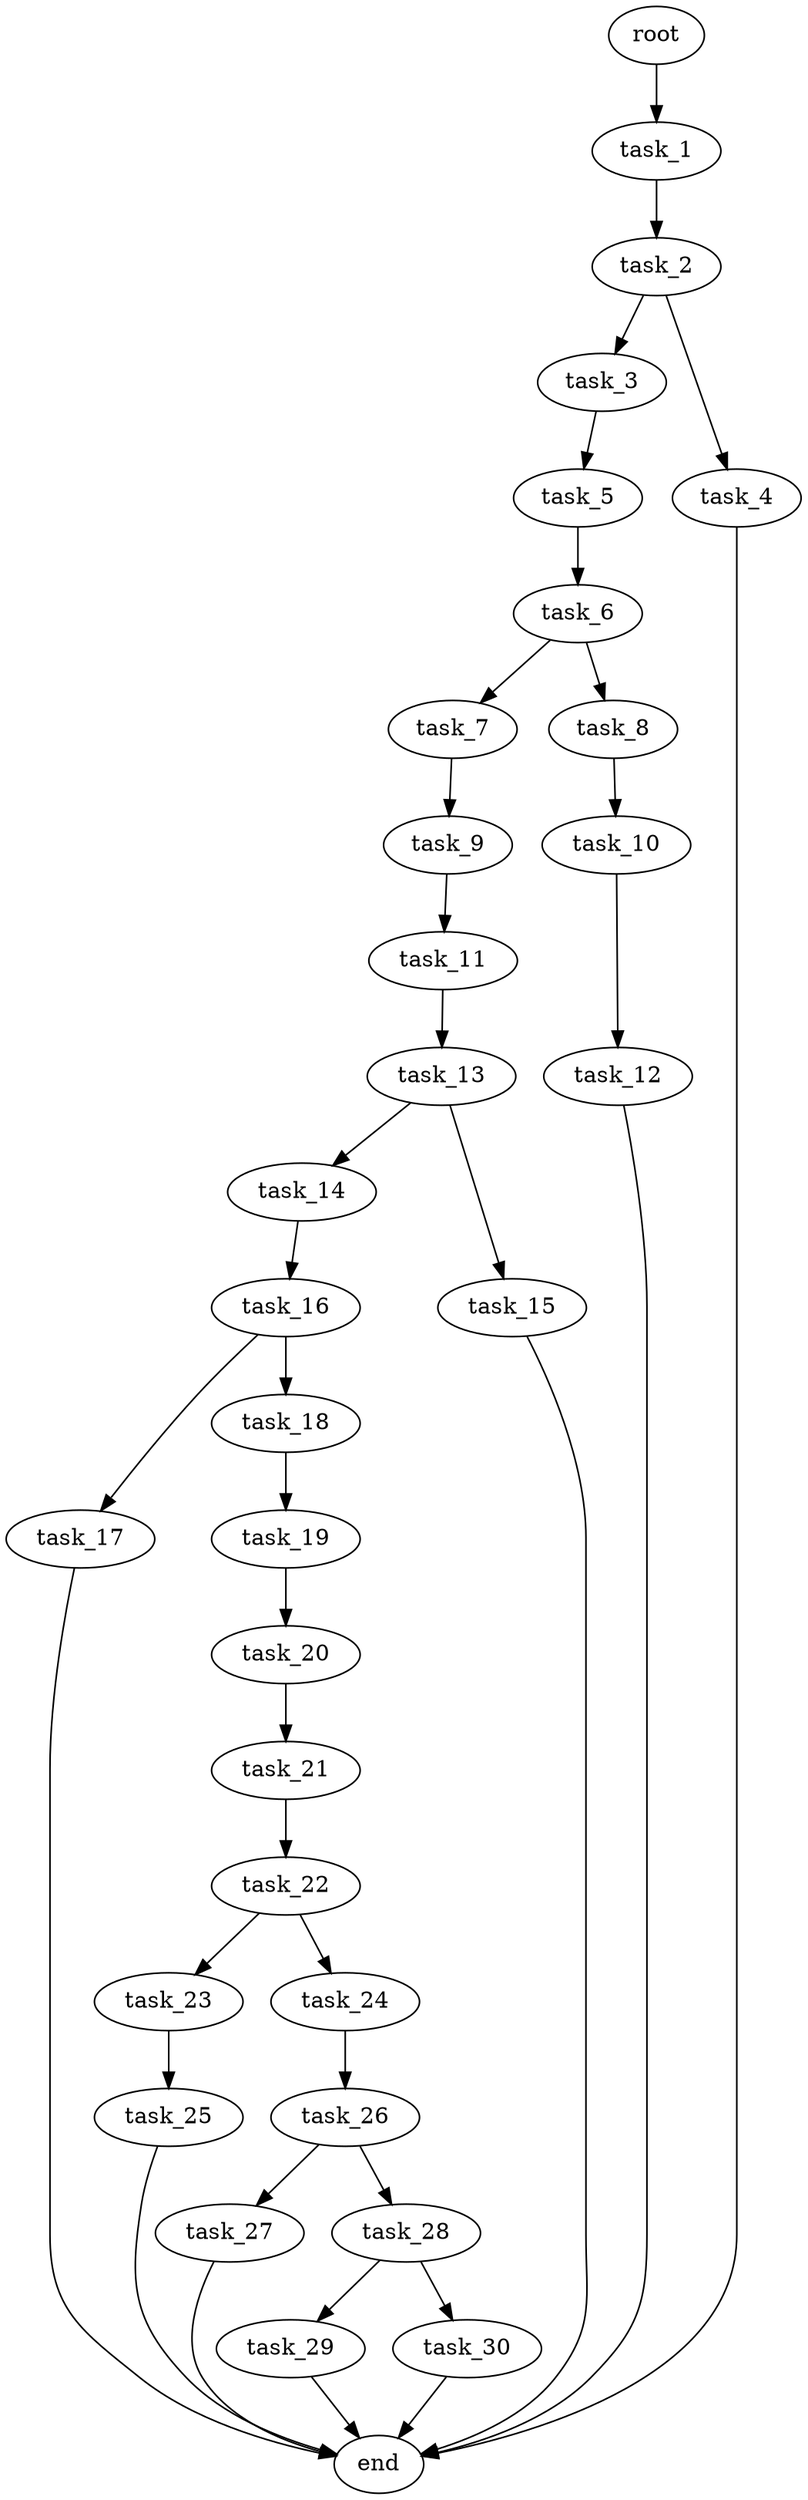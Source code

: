 digraph G {
  root [size="0.000000e+00"];
  task_1 [size="1.372156e+10"];
  task_2 [size="7.734831e+10"];
  task_3 [size="7.531825e+10"];
  task_4 [size="1.332329e+10"];
  task_5 [size="9.929409e+10"];
  task_6 [size="1.429388e+10"];
  task_7 [size="5.305552e+10"];
  task_8 [size="8.573894e+08"];
  task_9 [size="6.500552e+10"];
  task_10 [size="4.401554e+10"];
  task_11 [size="7.224598e+10"];
  task_12 [size="6.281172e+10"];
  task_13 [size="1.514590e+10"];
  task_14 [size="4.117687e+10"];
  task_15 [size="6.865975e+10"];
  task_16 [size="8.599765e+10"];
  task_17 [size="8.677936e+09"];
  task_18 [size="1.005551e+10"];
  task_19 [size="7.524704e+10"];
  task_20 [size="5.896150e+10"];
  task_21 [size="3.840935e+10"];
  task_22 [size="9.632524e+10"];
  task_23 [size="3.145722e+10"];
  task_24 [size="1.399162e+10"];
  task_25 [size="2.770400e+10"];
  task_26 [size="8.434029e+09"];
  task_27 [size="5.534413e+10"];
  task_28 [size="6.000479e+10"];
  task_29 [size="6.076323e+10"];
  task_30 [size="7.789918e+10"];
  end [size="0.000000e+00"];

  root -> task_1 [size="1.000000e-12"];
  task_1 -> task_2 [size="7.734831e+08"];
  task_2 -> task_3 [size="7.531825e+08"];
  task_2 -> task_4 [size="1.332329e+08"];
  task_3 -> task_5 [size="9.929409e+08"];
  task_4 -> end [size="1.000000e-12"];
  task_5 -> task_6 [size="1.429388e+08"];
  task_6 -> task_7 [size="5.305552e+08"];
  task_6 -> task_8 [size="8.573894e+06"];
  task_7 -> task_9 [size="6.500552e+08"];
  task_8 -> task_10 [size="4.401554e+08"];
  task_9 -> task_11 [size="7.224598e+08"];
  task_10 -> task_12 [size="6.281172e+08"];
  task_11 -> task_13 [size="1.514590e+08"];
  task_12 -> end [size="1.000000e-12"];
  task_13 -> task_14 [size="4.117687e+08"];
  task_13 -> task_15 [size="6.865975e+08"];
  task_14 -> task_16 [size="8.599765e+08"];
  task_15 -> end [size="1.000000e-12"];
  task_16 -> task_17 [size="8.677936e+07"];
  task_16 -> task_18 [size="1.005551e+08"];
  task_17 -> end [size="1.000000e-12"];
  task_18 -> task_19 [size="7.524704e+08"];
  task_19 -> task_20 [size="5.896150e+08"];
  task_20 -> task_21 [size="3.840935e+08"];
  task_21 -> task_22 [size="9.632524e+08"];
  task_22 -> task_23 [size="3.145722e+08"];
  task_22 -> task_24 [size="1.399162e+08"];
  task_23 -> task_25 [size="2.770400e+08"];
  task_24 -> task_26 [size="8.434029e+07"];
  task_25 -> end [size="1.000000e-12"];
  task_26 -> task_27 [size="5.534413e+08"];
  task_26 -> task_28 [size="6.000479e+08"];
  task_27 -> end [size="1.000000e-12"];
  task_28 -> task_29 [size="6.076323e+08"];
  task_28 -> task_30 [size="7.789918e+08"];
  task_29 -> end [size="1.000000e-12"];
  task_30 -> end [size="1.000000e-12"];
}

